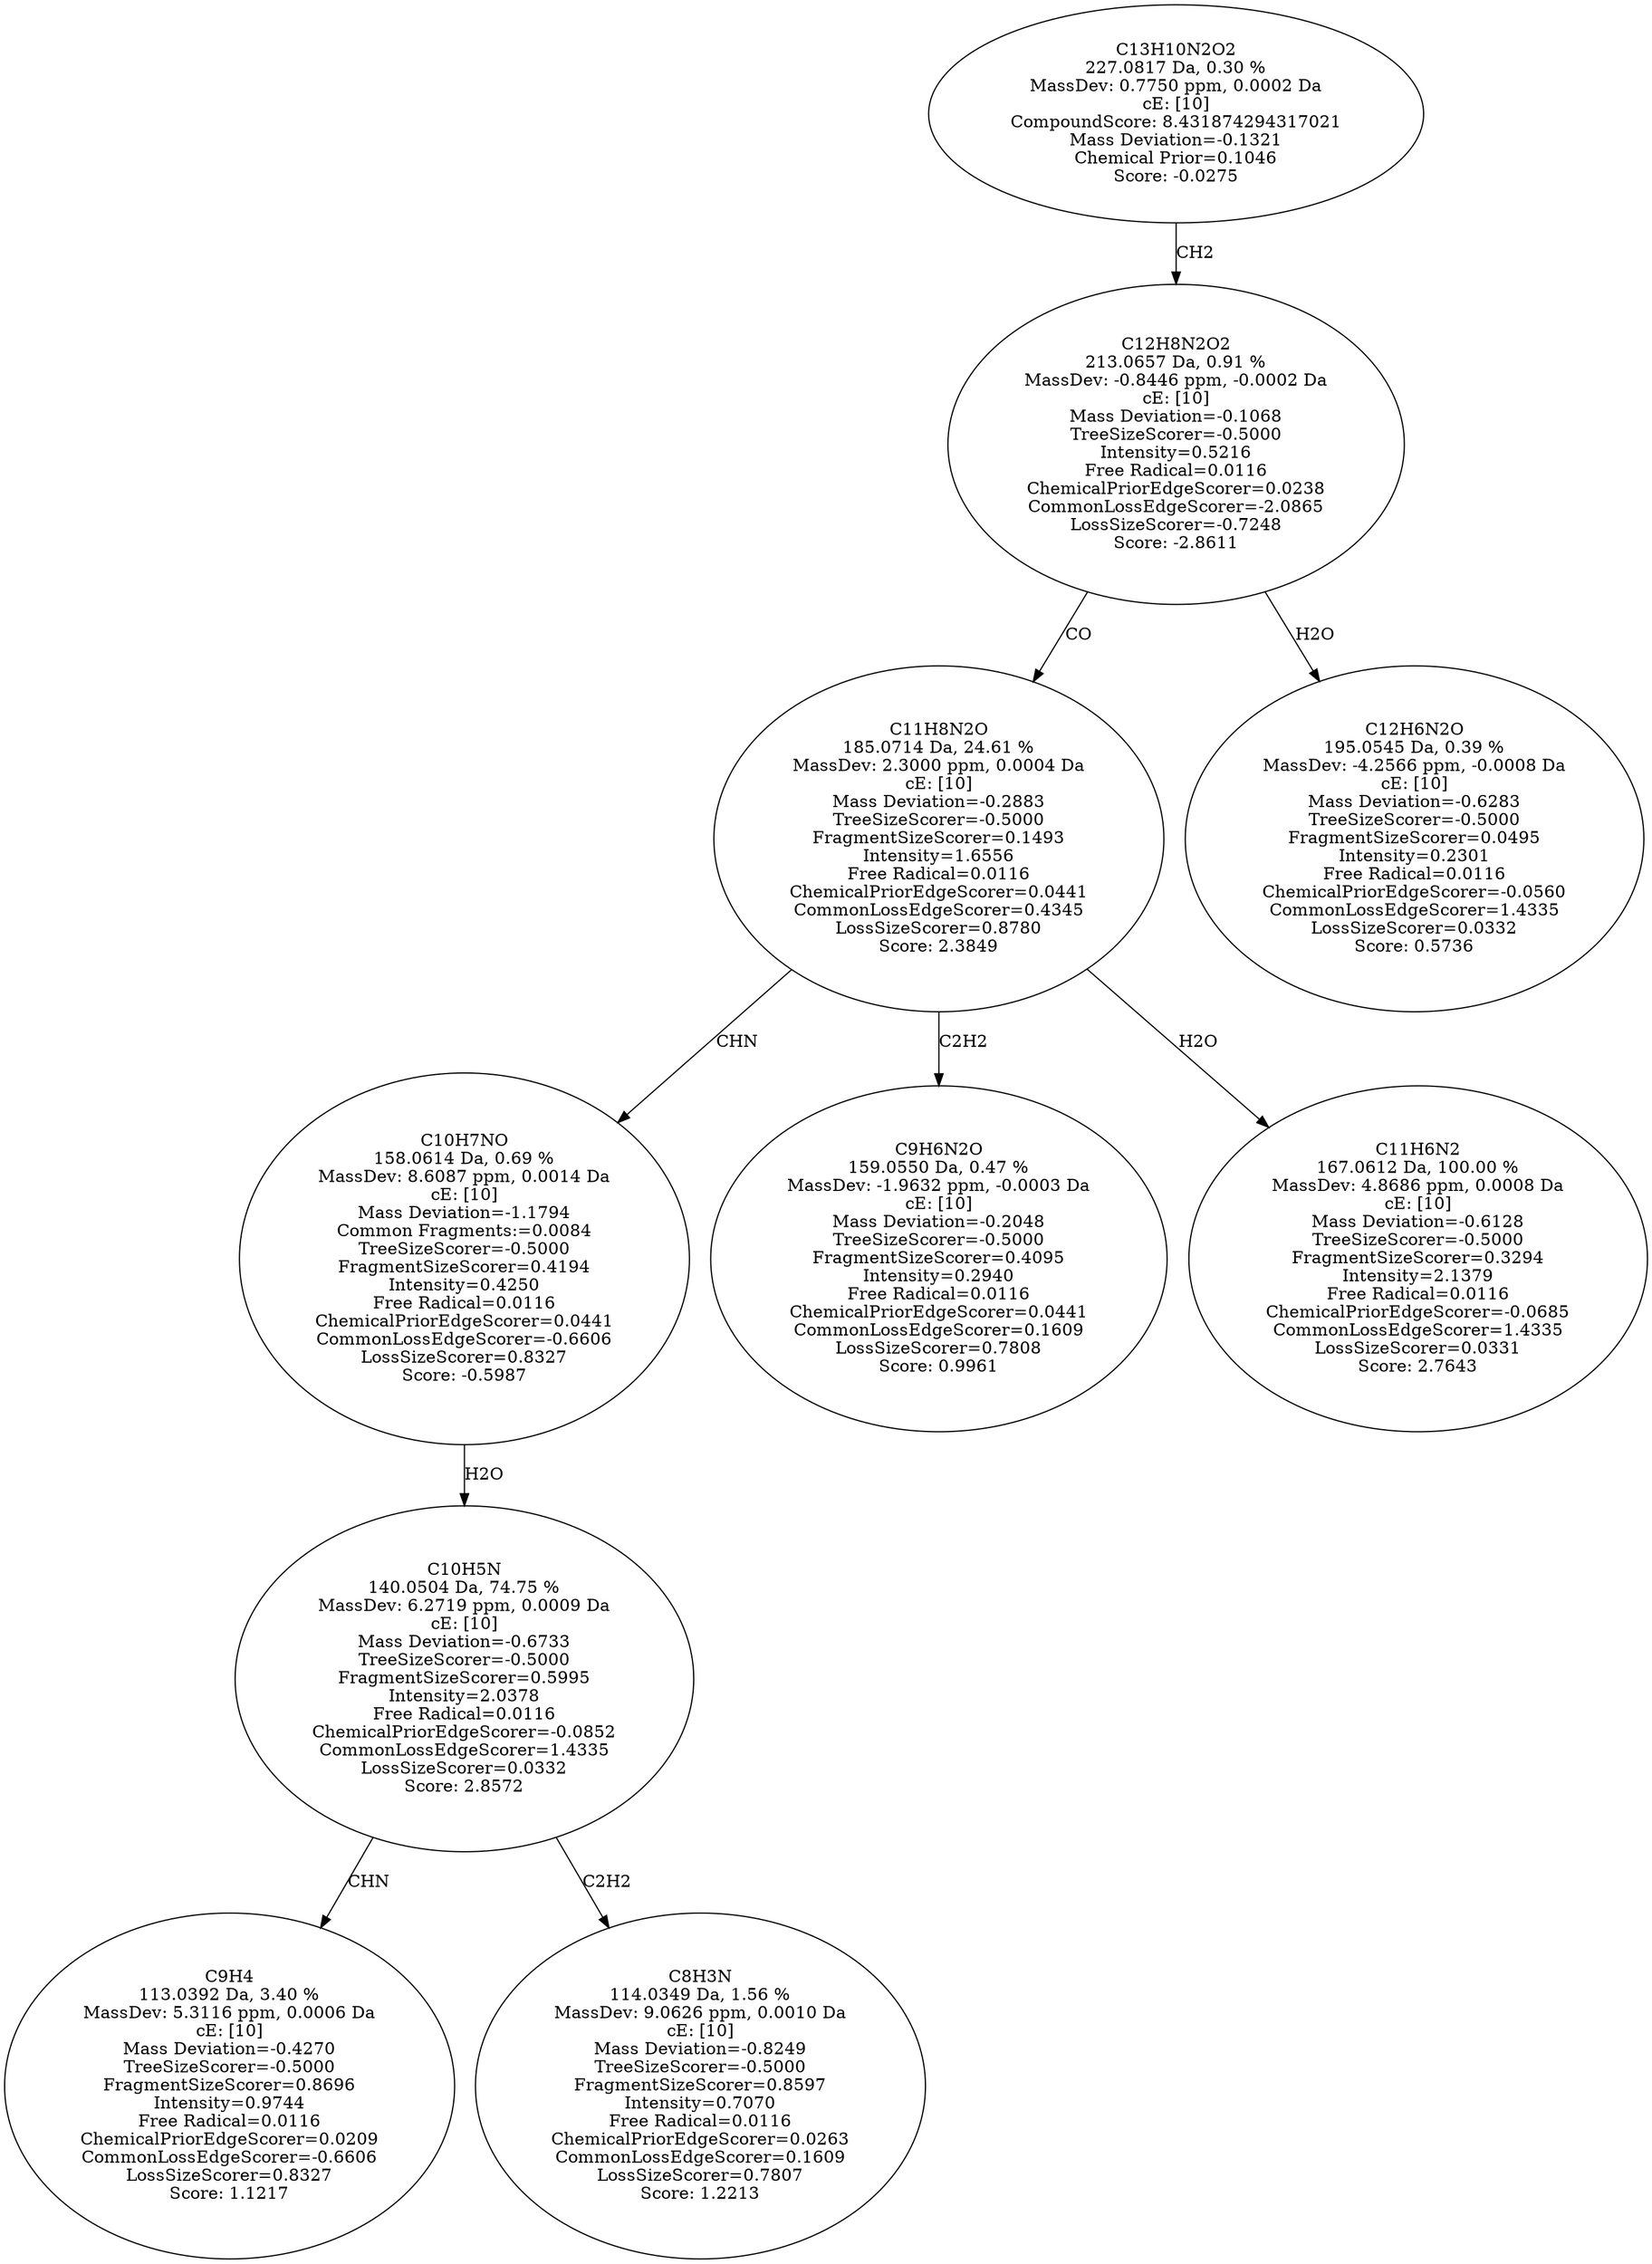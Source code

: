 strict digraph {
v1 [label="C9H4\n113.0392 Da, 3.40 %\nMassDev: 5.3116 ppm, 0.0006 Da\ncE: [10]\nMass Deviation=-0.4270\nTreeSizeScorer=-0.5000\nFragmentSizeScorer=0.8696\nIntensity=0.9744\nFree Radical=0.0116\nChemicalPriorEdgeScorer=0.0209\nCommonLossEdgeScorer=-0.6606\nLossSizeScorer=0.8327\nScore: 1.1217"];
v2 [label="C8H3N\n114.0349 Da, 1.56 %\nMassDev: 9.0626 ppm, 0.0010 Da\ncE: [10]\nMass Deviation=-0.8249\nTreeSizeScorer=-0.5000\nFragmentSizeScorer=0.8597\nIntensity=0.7070\nFree Radical=0.0116\nChemicalPriorEdgeScorer=0.0263\nCommonLossEdgeScorer=0.1609\nLossSizeScorer=0.7807\nScore: 1.2213"];
v3 [label="C10H5N\n140.0504 Da, 74.75 %\nMassDev: 6.2719 ppm, 0.0009 Da\ncE: [10]\nMass Deviation=-0.6733\nTreeSizeScorer=-0.5000\nFragmentSizeScorer=0.5995\nIntensity=2.0378\nFree Radical=0.0116\nChemicalPriorEdgeScorer=-0.0852\nCommonLossEdgeScorer=1.4335\nLossSizeScorer=0.0332\nScore: 2.8572"];
v4 [label="C10H7NO\n158.0614 Da, 0.69 %\nMassDev: 8.6087 ppm, 0.0014 Da\ncE: [10]\nMass Deviation=-1.1794\nCommon Fragments:=0.0084\nTreeSizeScorer=-0.5000\nFragmentSizeScorer=0.4194\nIntensity=0.4250\nFree Radical=0.0116\nChemicalPriorEdgeScorer=0.0441\nCommonLossEdgeScorer=-0.6606\nLossSizeScorer=0.8327\nScore: -0.5987"];
v5 [label="C9H6N2O\n159.0550 Da, 0.47 %\nMassDev: -1.9632 ppm, -0.0003 Da\ncE: [10]\nMass Deviation=-0.2048\nTreeSizeScorer=-0.5000\nFragmentSizeScorer=0.4095\nIntensity=0.2940\nFree Radical=0.0116\nChemicalPriorEdgeScorer=0.0441\nCommonLossEdgeScorer=0.1609\nLossSizeScorer=0.7808\nScore: 0.9961"];
v6 [label="C11H6N2\n167.0612 Da, 100.00 %\nMassDev: 4.8686 ppm, 0.0008 Da\ncE: [10]\nMass Deviation=-0.6128\nTreeSizeScorer=-0.5000\nFragmentSizeScorer=0.3294\nIntensity=2.1379\nFree Radical=0.0116\nChemicalPriorEdgeScorer=-0.0685\nCommonLossEdgeScorer=1.4335\nLossSizeScorer=0.0331\nScore: 2.7643"];
v7 [label="C11H8N2O\n185.0714 Da, 24.61 %\nMassDev: 2.3000 ppm, 0.0004 Da\ncE: [10]\nMass Deviation=-0.2883\nTreeSizeScorer=-0.5000\nFragmentSizeScorer=0.1493\nIntensity=1.6556\nFree Radical=0.0116\nChemicalPriorEdgeScorer=0.0441\nCommonLossEdgeScorer=0.4345\nLossSizeScorer=0.8780\nScore: 2.3849"];
v8 [label="C12H6N2O\n195.0545 Da, 0.39 %\nMassDev: -4.2566 ppm, -0.0008 Da\ncE: [10]\nMass Deviation=-0.6283\nTreeSizeScorer=-0.5000\nFragmentSizeScorer=0.0495\nIntensity=0.2301\nFree Radical=0.0116\nChemicalPriorEdgeScorer=-0.0560\nCommonLossEdgeScorer=1.4335\nLossSizeScorer=0.0332\nScore: 0.5736"];
v9 [label="C12H8N2O2\n213.0657 Da, 0.91 %\nMassDev: -0.8446 ppm, -0.0002 Da\ncE: [10]\nMass Deviation=-0.1068\nTreeSizeScorer=-0.5000\nIntensity=0.5216\nFree Radical=0.0116\nChemicalPriorEdgeScorer=0.0238\nCommonLossEdgeScorer=-2.0865\nLossSizeScorer=-0.7248\nScore: -2.8611"];
v10 [label="C13H10N2O2\n227.0817 Da, 0.30 %\nMassDev: 0.7750 ppm, 0.0002 Da\ncE: [10]\nCompoundScore: 8.431874294317021\nMass Deviation=-0.1321\nChemical Prior=0.1046\nScore: -0.0275"];
v3 -> v1 [label="CHN"];
v3 -> v2 [label="C2H2"];
v4 -> v3 [label="H2O"];
v7 -> v4 [label="CHN"];
v7 -> v5 [label="C2H2"];
v7 -> v6 [label="H2O"];
v9 -> v7 [label="CO"];
v9 -> v8 [label="H2O"];
v10 -> v9 [label="CH2"];
}